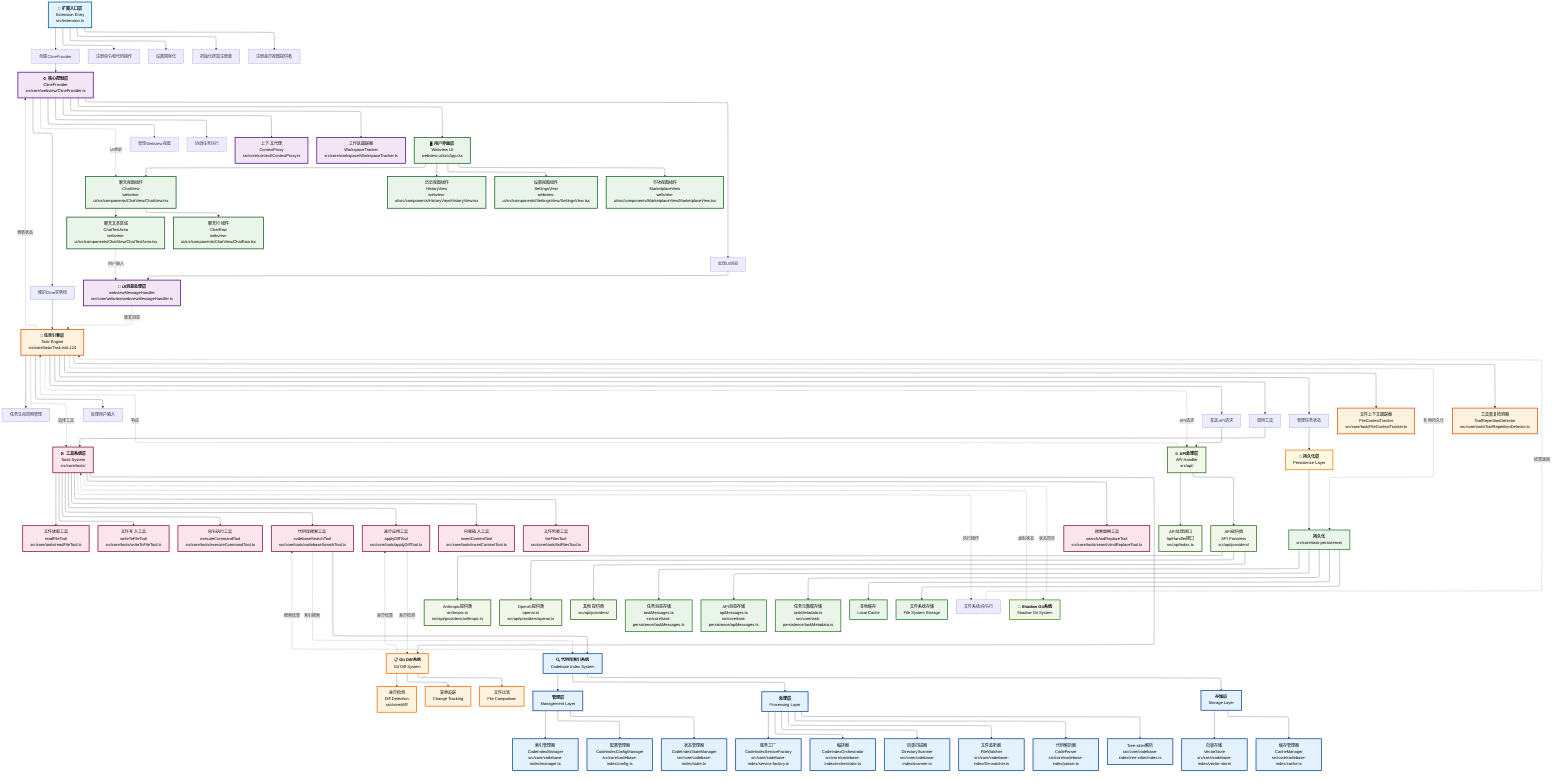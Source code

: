 ---
config:
  layout: elk
  theme: default
  look: classic
---
flowchart TD
    A["🚀 <b>扩展入口层</b><br>Extension Entry<br>src/extension.ts"] --> B["创建ClineProvider"] & C["注册命令和代码操作"] & D["设置国际化"] & E["初始化终端注册表"] & F["注册差异视图提供者"]
    B --> G["⚙️ <b>核心控制层</b><br>ClineProvider<br>src/core/webview/ClineProvider.ts"]
    G --> H["管理Webview视图"] & I["处理UI消息"] & J["维护Cline实例栈"] & K["协调任务执行"] & TT["上下文代理<br>ContextProxy<br>src/core/context/ContextProxy.ts"] & UU["工作区跟踪器<br>WorkspaceTracker<br>src/core/workspace/WorkspaceTracker.ts"] & L["🖥️ <b>用户界面层</b><br>Webview UI<br>webview-ui/src/App.tsx"]
    I --> SS["📨 <b>UI消息处理层</b><br>webviewMessageHandler<br>src/core/webview/webviewMessageHandler.ts"]
    L --> M["聊天视图组件<br>ChatView<br>webview-ui/src/components/ChatView/ChatView.tsx"] & N["历史视图组件<br>HistoryView<br>webview-ui/src/components/HistoryView/HistoryView.tsx"] & O["设置视图组件<br>SettingsView<br>webview-ui/src/components/SettingsView/SettingsView.tsx"] & P["市场视图组件<br>MarketplaceView<br>webview-ui/src/components/MarketplaceView/MarketplaceView.tsx"]
    M --> Q["聊天文本区域<br>ChatTextArea<br>webview-ui/src/components/ChatView/ChatTextArea.tsx"] & R["聊天行组件<br>ChatRow<br>webview-ui/src/components/ChatView/ChatRow.tsx"]
    J --> S["🔧 <b>任务引擎层</b><br>Task Engine<br>src/core/task/Task.ts#L124"]
    S --> T["任务生命周期管理"] & U["处理用户输入"] & V["发送API请求"] & W["调用工具"] & X["管理任务状态"] & VV["文件上下文跟踪器<br>FileContextTracker<br>src/core/task/FileContextTracker.ts"] & WW["工具重复检测器<br>ToolRepetitionDetector<br>src/core/tools/ToolRepetitionDetector.ts"]
    W --> Y["🛠️ <b>工具系统层</b><br>Tools System<br>src/core/tools/"]
    Y --> Z["文件读取工具<br>readFileTool<br>src/core/tools/readFileTool.ts"] & AA["文件写入工具<br>writeToFileTool<br>src/core/tools/writeToFileTool.ts"] & BB["命令执行工具<br>executeCommandTool<br>src/core/tools/executeCommandTool.ts"] & CC["代码库搜索工具<br>codebaseSearchTool<br>src/core/tools/codebaseSearchTool.ts"] & DD["差异应用工具<br>applyDiffTool<br>src/core/tools/applyDiffTool.ts"] & EE["内容插入工具<br>insertContentTool<br>src/core/tools/insertContentTool.ts"] & FF["搜索替换工具<br>searchAndReplaceTool<br>src/core/tools/searchAndReplaceTool.ts"] & GG["文件列表工具<br>listFilesTool<br>src/core/tools/listFilesTool.ts"] & GITDIFF["📋 <b>Git Diff系统</b><br>Git Diff System"]
    GITDIFF --> DIFF1["差异检测<br>Diff Detection<br>src/core/diff/"] & DIFF2["变更追踪<br>Change Tracking"] & DIFF3["文件比较<br>File Comparison"]
    CC --> YY["🔍 <b>代码库索引系统</b><br>Codebase Index System"]
    YY --> LAYER1["<b>管理层</b><br>Management Layer"] & LAYER2["<b>处理层</b><br>Processing Layer"] & LAYER3["<b>存储层</b><br>Storage Layer"]
    LAYER1 --> ZZ["索引管理器<br>CodeIndexManager<br>src/core/codebase-index/manager.ts"] & AAA["配置管理器<br>CodeIndexConfigManager<br>src/core/codebase-index/config.ts"] & BBB["状态管理器<br>CodeIndexStateManager<br>src/core/codebase-index/state.ts"]
    LAYER2 --> CCC["服务工厂<br>CodeIndexServiceFactory<br>src/core/codebase-index/service-factory.ts"] & DDD["编排器<br>CodeIndexOrchestrator<br>src/core/codebase-index/orchestrator.ts"] & EEE["目录扫描器<br>DirectoryScanner<br>src/core/codebase-index/scanner.ts"] & FFF["文件监听器<br>FileWatcher<br>src/core/codebase-index/file-watcher.ts"] & GGG["代码解析器<br>CodeParser<br>src/core/codebase-index/parser.ts"] & HHH["Tree-sitter解析<br>src/core/codebase-index/tree-sitter/index.ts"]
    LAYER3 --> III["向量存储<br>VectorStore<br>src/core/codebase-index/vector-store/"] & JJJ["缓存管理器<br>CacheManager<br>src/core/codebase-index/cache.ts"]
    V --> HH["🌐 <b>API处理层</b><br>API Handler<br>src/api/"]
    HH --> II["API处理接口<br>ApiHandler接口<br>src/api/index.ts"] & JJ["API提供商<br>API Providers<br>src/api/providers/"]
    JJ --> KK["Anthropic提供商<br>anthropic.ts<br>src/api/providers/anthropic.ts"] & LL["OpenAI提供商<br>openai.ts<br>src/api/providers/openai.ts"] & NN["其他提供商<br>src/api/providers/"]
    X --> OO["💾 <b>持久化层</b><br>Persistence Layer"]
    OO --> LOCAL["<b>持久化</b><br>src/core/task-persistence/"]
    LOCAL --> PP["任务消息存储<br>taskMessages.ts<br>src/core/task-persistence/taskMessages.ts"] & QQ["API消息存储<br>apiMessages.ts<br>src/core/task-persistence/apiMessages.ts"] & RR["任务元数据存储<br>taskMetadata.ts<br>src/core/task-persistence/taskMetadata.ts"] & CACHE["本地缓存<br>Local Cache"] & FILES["文件系统存储<br>File System Storage"]
    Q -. 用户输入 .-> SS
    SS -. 转发消息 .-> S
    S -. API请求 .-> HH
    HH -. 响应 .-> S
    S -. 更新状态 .-> G
    G -. UI更新 .-> M
    S -. 选择工具 .-> Y
    Y -. 执行操作 .-> XX["文件系统/命令行"]
    XX -. 结果返回 .-> S
    S -. 本地持久化 .-> LOCAL
    CC -. 索引搜索 .-> YY
    YY -. 搜索结果 .-> CC
    DD -. 差异检测 .-> GITDIFF
    GITDIFF -. 差异结果 .-> DD
    Y -. 状态同步 .-> SHADOWGIT["👥 <b>Shadow Git系统</b><br>Shadow Git System"]
    SHADOWGIT -. 虚拟状态 .-> Y
     A:::entryPoint
     G:::controller
     TT:::controller
     UU:::controller
     L:::ui
     SS:::controller
     M:::ui
     N:::ui
     O:::ui
     P:::ui
     Q:::ui
     R:::ui
     S:::engine
     VV:::engine
     WW:::engine
     Y:::tools
     Z:::tools
     AA:::tools
     BB:::tools
     CC:::tools
     DD:::tools
     EE:::tools
     FF:::tools
     GG:::tools
     GITDIFF:::gitSystem
     DIFF1:::gitSystem
     DIFF2:::gitSystem
     DIFF3:::gitSystem
     YY:::codebaseIndex
     LAYER1:::codebaseIndex
     LAYER2:::codebaseIndex
     LAYER3:::codebaseIndex
     ZZ:::codebaseIndex
     AAA:::codebaseIndex
     BBB:::codebaseIndex
     CCC:::codebaseIndex
     DDD:::codebaseIndex
     EEE:::codebaseIndex
     FFF:::codebaseIndex
     GGG:::codebaseIndex
     HHH:::codebaseIndex
     III:::codebaseIndex
     JJJ:::codebaseIndex
     HH:::api
     II:::api
     JJ:::api
     KK:::api
     LL:::api
     NN:::api
     OO:::persistence
     LOCAL:::localPersistence
     PP:::localPersistence
     QQ:::localPersistence
     RR:::localPersistence
     CACHE:::localPersistence
     FILES:::localPersistence
     SHADOWGIT:::shadowSystem
    classDef entryPoint fill:#e1f5fe,stroke:#01579b,stroke-width:3px,color:#000
    classDef controller fill:#f3e5f5,stroke:#4a148c,stroke-width:3px,color:#000
    classDef ui fill:#e8f5e8,stroke:#1b5e20,stroke-width:3px,color:#000
    classDef engine fill:#fff3e0,stroke:#e65100,stroke-width:3px,color:#000
    classDef tools fill:#fce4ec,stroke:#880e4f,stroke-width:3px,color:#000
    classDef gitSystem fill:#fff3e0,stroke:#ff6f00,stroke-width:3px,color:#000
    classDef shadowSystem fill:#f1f8e9,stroke:#558b2f,stroke-width:3px,color:#000
    classDef codebaseIndex fill:#e3f2fd,stroke:#0d47a1,stroke-width:3px,color:#000
    classDef api fill:#f1f8e9,stroke:#33691e,stroke-width:3px,color:#000
    classDef persistence fill:#fff8e1,stroke:#f57f17,stroke-width:3px,color:#000
    classDef localPersistence fill:#e8f5e8,stroke:#2e7d32,stroke-width:3px,color:#000
    classDef cloudPersistence fill:#e3f2fd,stroke:#1565c0,stroke-width:3px,color:#000